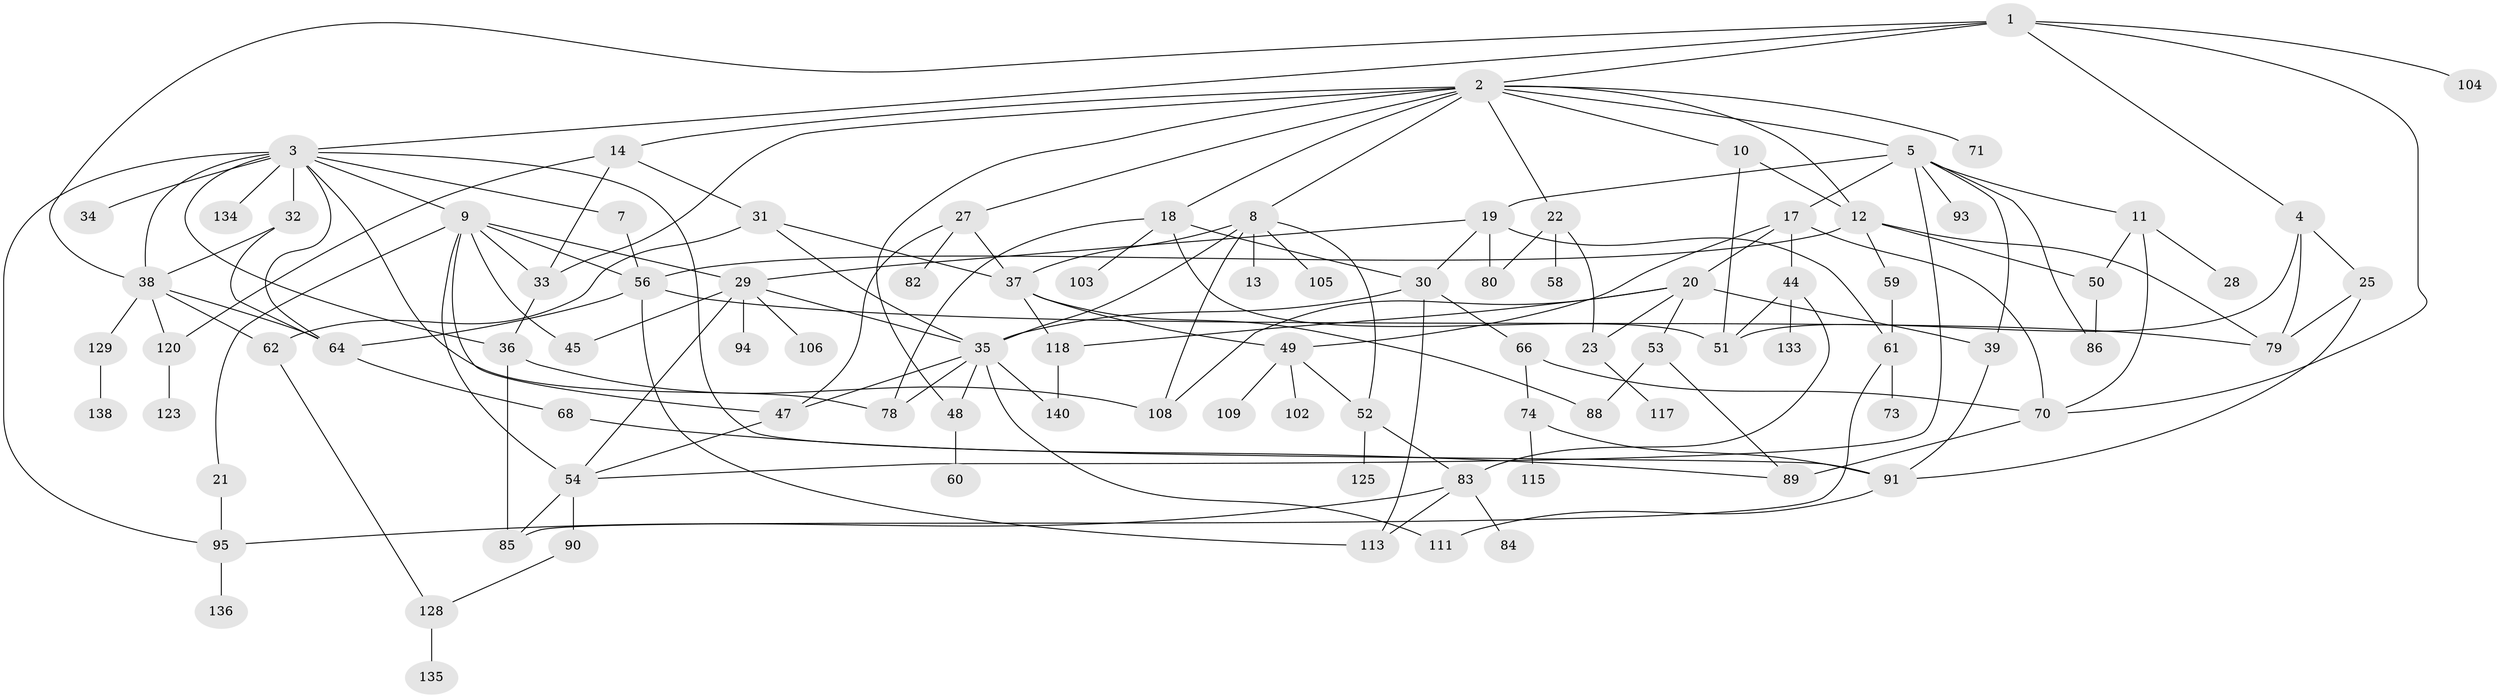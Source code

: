 // original degree distribution, {6: 0.03571428571428571, 11: 0.007142857142857143, 9: 0.007142857142857143, 4: 0.16428571428571428, 5: 0.09285714285714286, 2: 0.24285714285714285, 3: 0.22142857142857142, 1: 0.21428571428571427, 7: 0.014285714285714285}
// Generated by graph-tools (version 1.1) at 2025/10/02/27/25 16:10:53]
// undirected, 95 vertices, 159 edges
graph export_dot {
graph [start="1"]
  node [color=gray90,style=filled];
  1 [super="+97"];
  2 [super="+16"];
  3 [super="+26"];
  4;
  5 [super="+6"];
  7 [super="+132"];
  8 [super="+57"];
  9 [super="+15"];
  10 [super="+137"];
  11;
  12 [super="+43"];
  13;
  14;
  17 [super="+63"];
  18 [super="+96"];
  19 [super="+72"];
  20 [super="+42"];
  21;
  22 [super="+24"];
  23;
  25 [super="+75"];
  27 [super="+110"];
  28;
  29 [super="+87"];
  30 [super="+130"];
  31;
  32;
  33 [super="+41"];
  34;
  35 [super="+92"];
  36 [super="+101"];
  37 [super="+55"];
  38 [super="+99"];
  39 [super="+40"];
  44 [super="+46"];
  45;
  47;
  48 [super="+126"];
  49 [super="+69"];
  50 [super="+98"];
  51;
  52 [super="+76"];
  53;
  54 [super="+139"];
  56 [super="+77"];
  58;
  59 [super="+124"];
  60;
  61 [super="+65"];
  62 [super="+107"];
  64 [super="+67"];
  66;
  68;
  70 [super="+121"];
  71;
  73;
  74 [super="+81"];
  78;
  79;
  80;
  82;
  83 [super="+100"];
  84;
  85 [super="+127"];
  86 [super="+116"];
  88;
  89;
  90;
  91;
  93 [super="+122"];
  94;
  95 [super="+114"];
  102;
  103;
  104;
  105;
  106;
  108 [super="+112"];
  109;
  111;
  113;
  115;
  117 [super="+119"];
  118;
  120;
  123;
  125;
  128;
  129 [super="+131"];
  133;
  134;
  135;
  136;
  138;
  140;
  1 -- 2;
  1 -- 3;
  1 -- 4;
  1 -- 104;
  1 -- 38;
  1 -- 70;
  2 -- 5;
  2 -- 8;
  2 -- 10;
  2 -- 12;
  2 -- 14;
  2 -- 18;
  2 -- 27;
  2 -- 71;
  2 -- 48;
  2 -- 22;
  2 -- 33;
  3 -- 7;
  3 -- 9;
  3 -- 32;
  3 -- 34;
  3 -- 134;
  3 -- 38 [weight=2];
  3 -- 78;
  3 -- 64;
  3 -- 36;
  3 -- 91;
  3 -- 95;
  4 -- 25;
  4 -- 79;
  4 -- 51;
  5 -- 17;
  5 -- 39;
  5 -- 93;
  5 -- 19;
  5 -- 54;
  5 -- 11;
  5 -- 86;
  7 -- 56;
  8 -- 13;
  8 -- 37;
  8 -- 52;
  8 -- 105;
  8 -- 35;
  8 -- 108;
  9 -- 21;
  9 -- 29;
  9 -- 45;
  9 -- 33;
  9 -- 54;
  9 -- 56;
  9 -- 47;
  10 -- 12;
  10 -- 51;
  11 -- 28;
  11 -- 50;
  11 -- 70;
  12 -- 56;
  12 -- 59;
  12 -- 79;
  12 -- 50;
  14 -- 31;
  14 -- 33;
  14 -- 120;
  17 -- 20;
  17 -- 44;
  17 -- 49;
  17 -- 70;
  18 -- 78;
  18 -- 30;
  18 -- 51;
  18 -- 103;
  19 -- 30;
  19 -- 61;
  19 -- 80;
  19 -- 29;
  20 -- 53;
  20 -- 118;
  20 -- 108;
  20 -- 23;
  20 -- 39;
  21 -- 95;
  22 -- 23;
  22 -- 80;
  22 -- 58;
  23 -- 117;
  25 -- 91;
  25 -- 79;
  27 -- 47;
  27 -- 82;
  27 -- 37;
  29 -- 45;
  29 -- 94;
  29 -- 106;
  29 -- 35;
  29 -- 54;
  30 -- 66;
  30 -- 113;
  30 -- 35;
  31 -- 35;
  31 -- 62;
  31 -- 37;
  32 -- 64;
  32 -- 38;
  33 -- 36;
  35 -- 140;
  35 -- 47;
  35 -- 48;
  35 -- 78;
  35 -- 111;
  36 -- 85;
  36 -- 108;
  37 -- 49 [weight=2];
  37 -- 118;
  37 -- 88;
  38 -- 129;
  38 -- 120;
  38 -- 64;
  38 -- 62;
  39 -- 91;
  44 -- 51;
  44 -- 83;
  44 -- 133;
  47 -- 54;
  48 -- 60;
  49 -- 109;
  49 -- 52;
  49 -- 102;
  50 -- 86;
  52 -- 125;
  52 -- 83;
  53 -- 88;
  53 -- 89;
  54 -- 90;
  54 -- 85;
  56 -- 113;
  56 -- 79;
  56 -- 64;
  59 -- 61;
  61 -- 73;
  61 -- 85;
  62 -- 128;
  64 -- 68;
  66 -- 74;
  66 -- 70;
  68 -- 89;
  70 -- 89;
  74 -- 115;
  74 -- 91;
  83 -- 84;
  83 -- 113;
  83 -- 95;
  90 -- 128;
  91 -- 111;
  95 -- 136;
  118 -- 140;
  120 -- 123;
  128 -- 135;
  129 -- 138;
}
